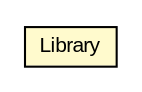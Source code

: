 #!/usr/local/bin/dot
#
# Class diagram 
# Generated by UMLGraph version R5_6 (http://www.umlgraph.org/)
#

digraph G {
	edge [fontname="arial",fontsize=10,labelfontname="arial",labelfontsize=10];
	node [fontname="arial",fontsize=10,shape=plaintext];
	nodesep=0.25;
	ranksep=0.5;
	// xml.third_party.jaxb.library.dtos.Library
	c17489 [label=<<table title="xml.third_party.jaxb.library.dtos.Library" border="0" cellborder="1" cellspacing="0" cellpadding="2" port="p" bgcolor="lemonChiffon" href="./Library.html">
		<tr><td><table border="0" cellspacing="0" cellpadding="1">
<tr><td align="center" balign="center"> Library </td></tr>
		</table></td></tr>
		</table>>, URL="./Library.html", fontname="arial", fontcolor="black", fontsize=10.0];
}

